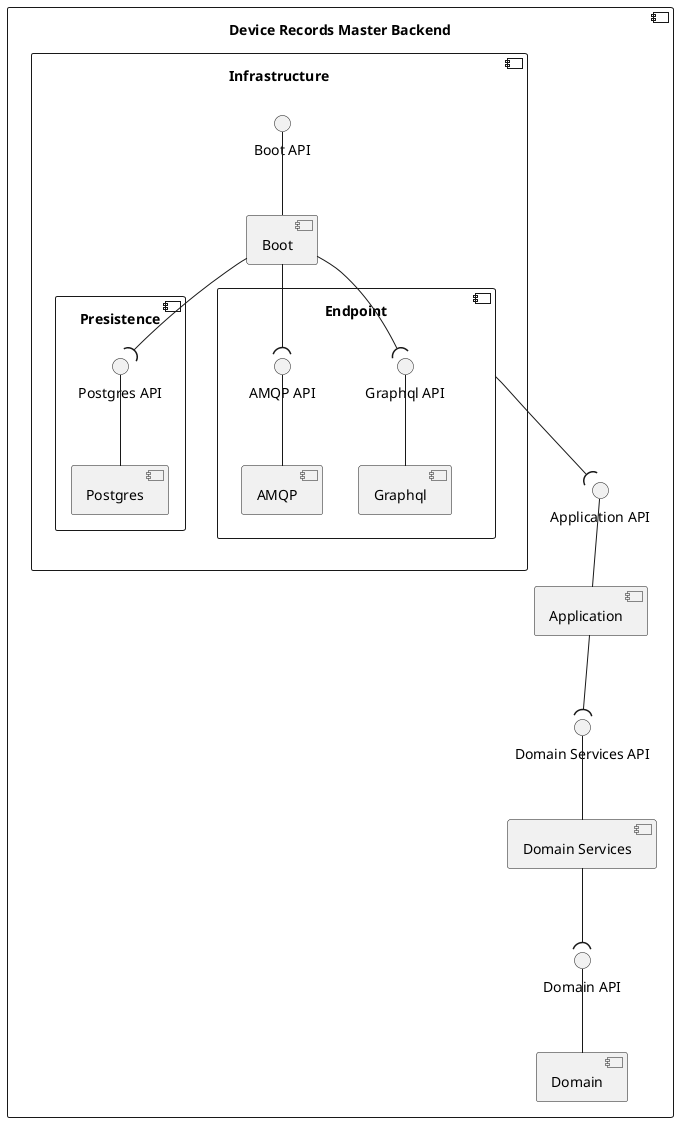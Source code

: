 @startuml logical-view-level3-device-records-master-backend

skinparam Monochrome true

component "Device Records Master Backend" {
    component "Application" as APP
    component "Domain" as DOM
    component "Domain Services" as DOM_SERV
    component "Infrastructure" as INFRA {
        component "Boot" as BOOT
        component "Presistence" as PERSIST {
            component "Postgres" as POSTG
            interface "Postgres API" as POSTG_API
        }
        component "Endpoint" as ENDPOINT {
            component "Graphql" as GRAPH
            component "AMQP" as AMQP
            interface "Graphql API" as GRAPH_API
            interface "AMQP API" as AMQP_API
        }
        interface "Boot API" as BOOT_API
    }

    interface "Application API" as APP_API
    interface "Domain API" as DOM_API
    interface "Domain Services API" as DOM_SERV_API

    GRAPH_API -- GRAPH
    DOM_API -- DOM
    DOM_SERV_API -- DOM_SERV

    POSTG_API -- POSTG
    AMQP_API -- AMQP
    APP_API -- APP
    BOOT_API -- BOOT

    ENDPOINT --( APP_API
    APP --( DOM_SERV_API
    DOM_SERV --( DOM_API
    BOOT --( GRAPH_API
    BOOT --( POSTG_API
    BOOT --( AMQP_API
}

@enduml
